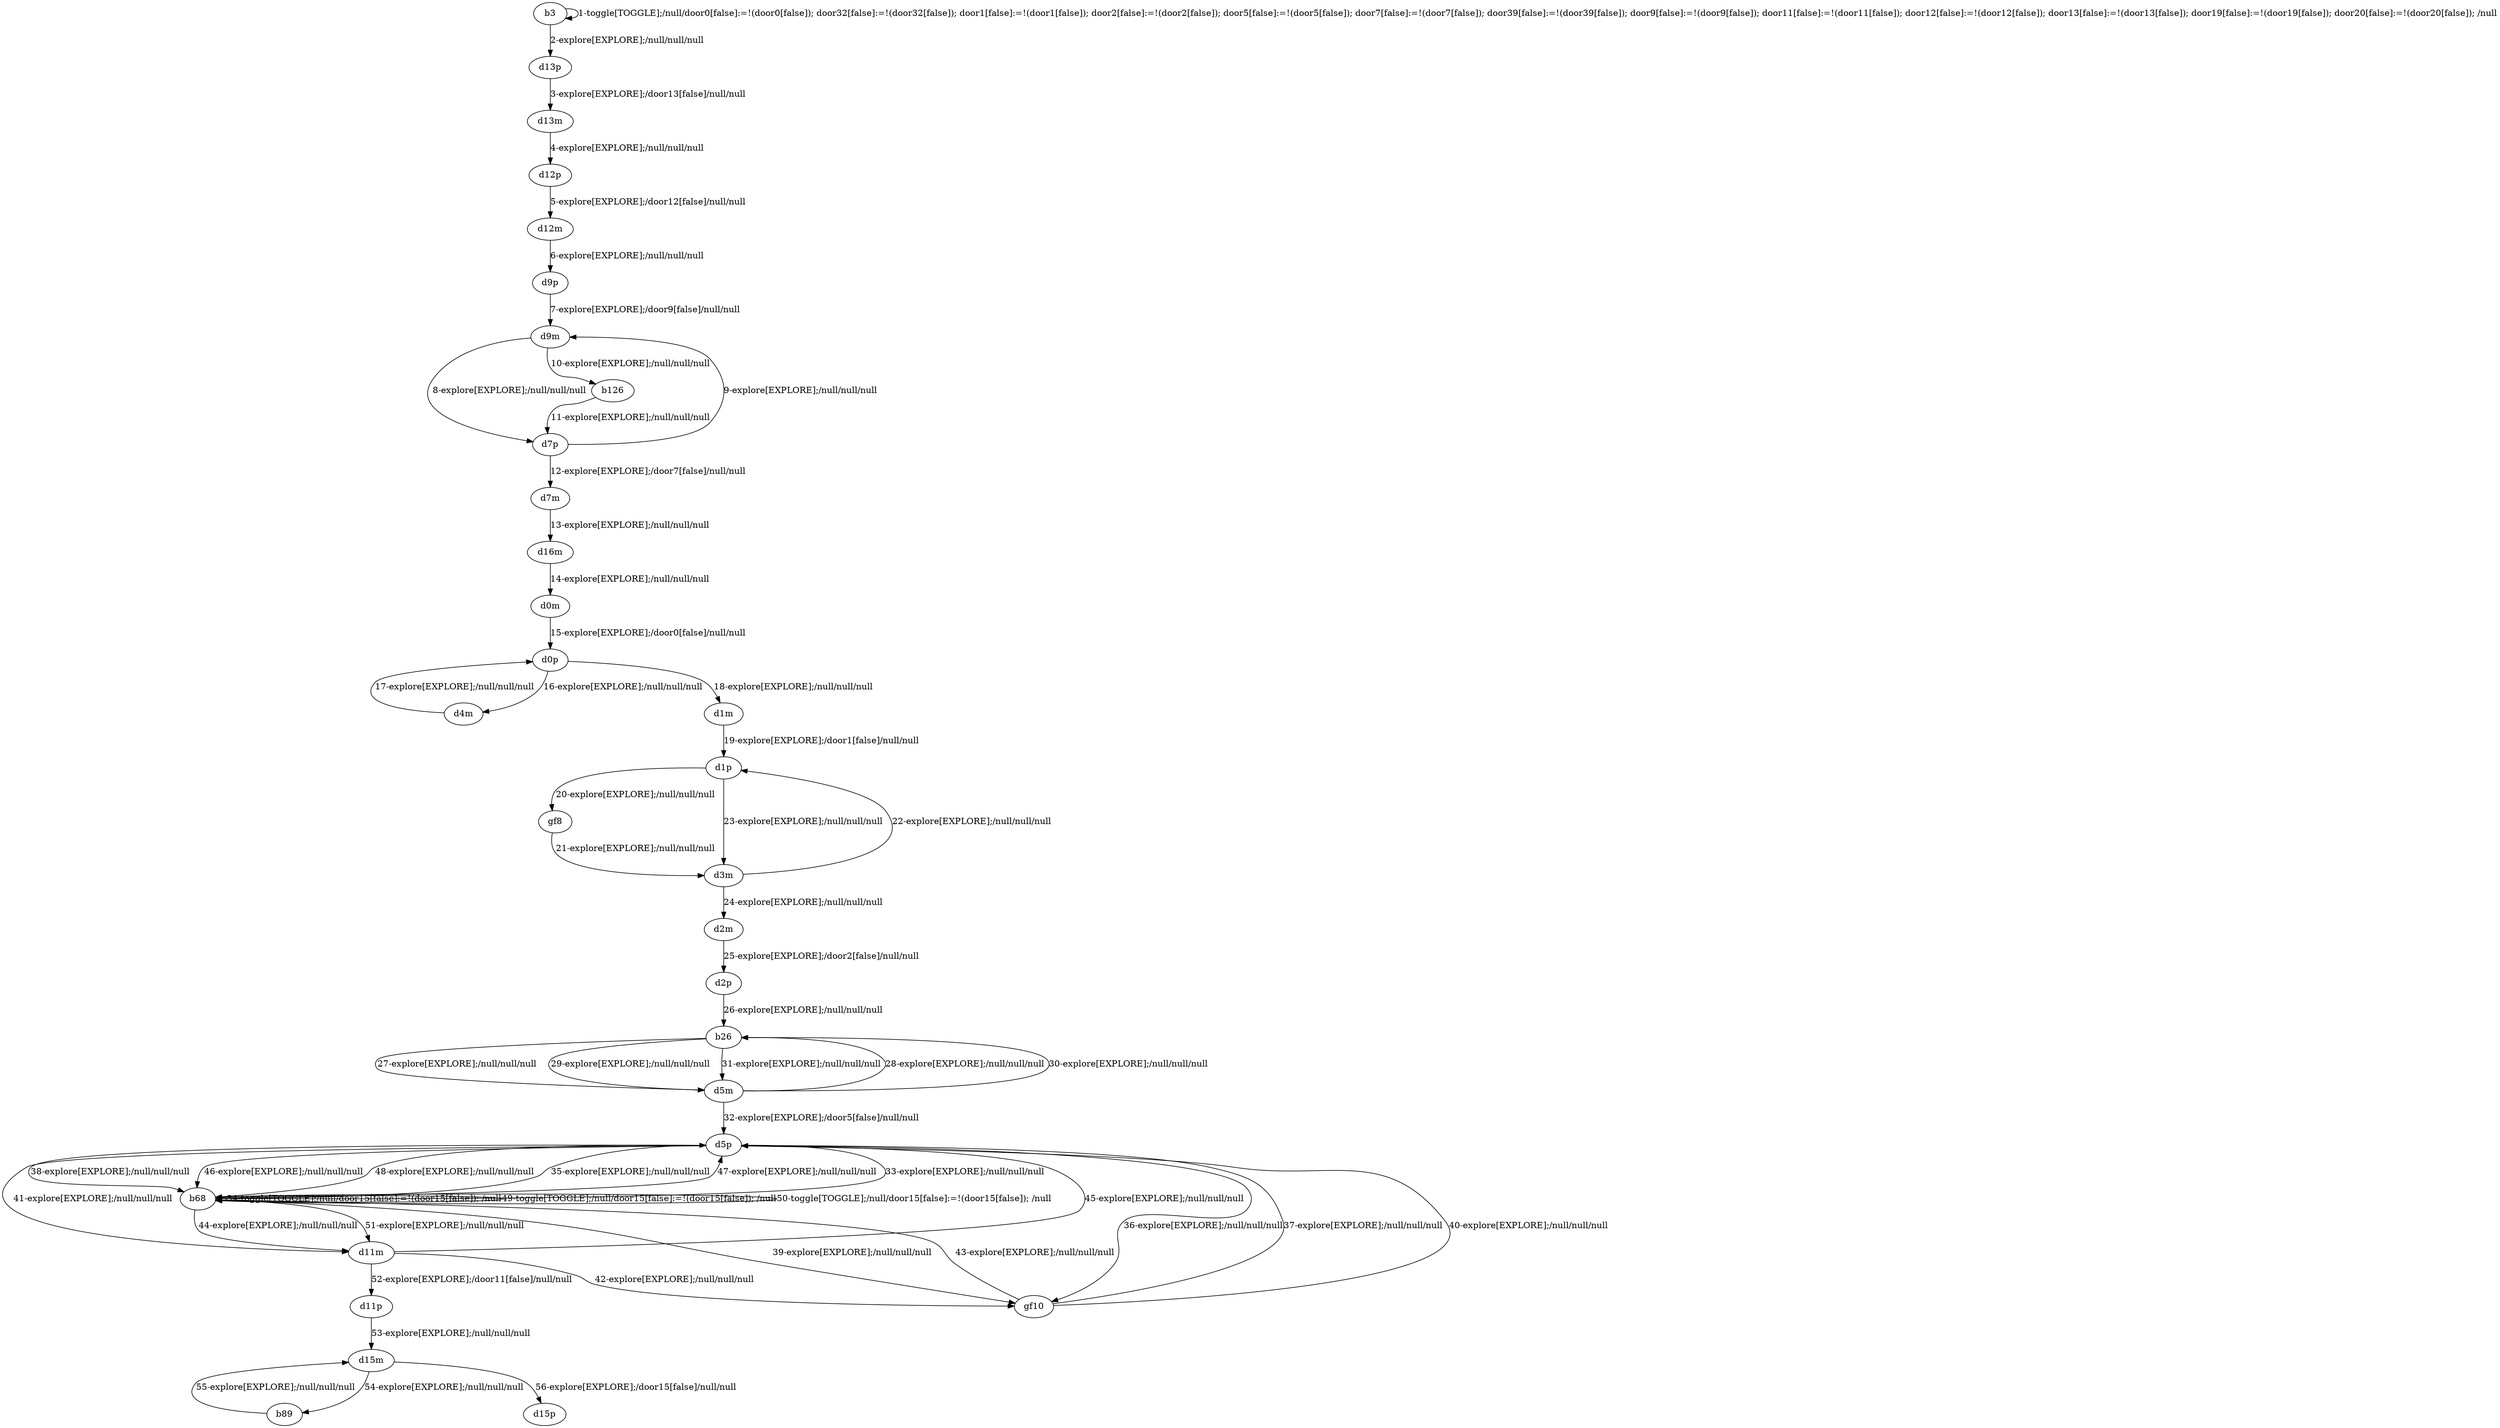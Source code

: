 # Total number of goals covered by this test: 1
# d15m --> d15p

digraph g {
"b3" -> "b3" [label = "1-toggle[TOGGLE];/null/door0[false]:=!(door0[false]); door32[false]:=!(door32[false]); door1[false]:=!(door1[false]); door2[false]:=!(door2[false]); door5[false]:=!(door5[false]); door7[false]:=!(door7[false]); door39[false]:=!(door39[false]); door9[false]:=!(door9[false]); door11[false]:=!(door11[false]); door12[false]:=!(door12[false]); door13[false]:=!(door13[false]); door19[false]:=!(door19[false]); door20[false]:=!(door20[false]); /null"];
"b3" -> "d13p" [label = "2-explore[EXPLORE];/null/null/null"];
"d13p" -> "d13m" [label = "3-explore[EXPLORE];/door13[false]/null/null"];
"d13m" -> "d12p" [label = "4-explore[EXPLORE];/null/null/null"];
"d12p" -> "d12m" [label = "5-explore[EXPLORE];/door12[false]/null/null"];
"d12m" -> "d9p" [label = "6-explore[EXPLORE];/null/null/null"];
"d9p" -> "d9m" [label = "7-explore[EXPLORE];/door9[false]/null/null"];
"d9m" -> "d7p" [label = "8-explore[EXPLORE];/null/null/null"];
"d7p" -> "d9m" [label = "9-explore[EXPLORE];/null/null/null"];
"d9m" -> "b126" [label = "10-explore[EXPLORE];/null/null/null"];
"b126" -> "d7p" [label = "11-explore[EXPLORE];/null/null/null"];
"d7p" -> "d7m" [label = "12-explore[EXPLORE];/door7[false]/null/null"];
"d7m" -> "d16m" [label = "13-explore[EXPLORE];/null/null/null"];
"d16m" -> "d0m" [label = "14-explore[EXPLORE];/null/null/null"];
"d0m" -> "d0p" [label = "15-explore[EXPLORE];/door0[false]/null/null"];
"d0p" -> "d4m" [label = "16-explore[EXPLORE];/null/null/null"];
"d4m" -> "d0p" [label = "17-explore[EXPLORE];/null/null/null"];
"d0p" -> "d1m" [label = "18-explore[EXPLORE];/null/null/null"];
"d1m" -> "d1p" [label = "19-explore[EXPLORE];/door1[false]/null/null"];
"d1p" -> "gf8" [label = "20-explore[EXPLORE];/null/null/null"];
"gf8" -> "d3m" [label = "21-explore[EXPLORE];/null/null/null"];
"d3m" -> "d1p" [label = "22-explore[EXPLORE];/null/null/null"];
"d1p" -> "d3m" [label = "23-explore[EXPLORE];/null/null/null"];
"d3m" -> "d2m" [label = "24-explore[EXPLORE];/null/null/null"];
"d2m" -> "d2p" [label = "25-explore[EXPLORE];/door2[false]/null/null"];
"d2p" -> "b26" [label = "26-explore[EXPLORE];/null/null/null"];
"b26" -> "d5m" [label = "27-explore[EXPLORE];/null/null/null"];
"d5m" -> "b26" [label = "28-explore[EXPLORE];/null/null/null"];
"b26" -> "d5m" [label = "29-explore[EXPLORE];/null/null/null"];
"d5m" -> "b26" [label = "30-explore[EXPLORE];/null/null/null"];
"b26" -> "d5m" [label = "31-explore[EXPLORE];/null/null/null"];
"d5m" -> "d5p" [label = "32-explore[EXPLORE];/door5[false]/null/null"];
"d5p" -> "b68" [label = "33-explore[EXPLORE];/null/null/null"];
"b68" -> "b68" [label = "34-toggle[TOGGLE];/null/door15[false]:=!(door15[false]); /null"];
"b68" -> "d5p" [label = "35-explore[EXPLORE];/null/null/null"];
"d5p" -> "gf10" [label = "36-explore[EXPLORE];/null/null/null"];
"gf10" -> "d5p" [label = "37-explore[EXPLORE];/null/null/null"];
"d5p" -> "b68" [label = "38-explore[EXPLORE];/null/null/null"];
"b68" -> "gf10" [label = "39-explore[EXPLORE];/null/null/null"];
"gf10" -> "d5p" [label = "40-explore[EXPLORE];/null/null/null"];
"d5p" -> "d11m" [label = "41-explore[EXPLORE];/null/null/null"];
"d11m" -> "gf10" [label = "42-explore[EXPLORE];/null/null/null"];
"gf10" -> "b68" [label = "43-explore[EXPLORE];/null/null/null"];
"b68" -> "d11m" [label = "44-explore[EXPLORE];/null/null/null"];
"d11m" -> "d5p" [label = "45-explore[EXPLORE];/null/null/null"];
"d5p" -> "b68" [label = "46-explore[EXPLORE];/null/null/null"];
"b68" -> "d5p" [label = "47-explore[EXPLORE];/null/null/null"];
"d5p" -> "b68" [label = "48-explore[EXPLORE];/null/null/null"];
"b68" -> "b68" [label = "49-toggle[TOGGLE];/null/door15[false]:=!(door15[false]); /null"];
"b68" -> "b68" [label = "50-toggle[TOGGLE];/null/door15[false]:=!(door15[false]); /null"];
"b68" -> "d11m" [label = "51-explore[EXPLORE];/null/null/null"];
"d11m" -> "d11p" [label = "52-explore[EXPLORE];/door11[false]/null/null"];
"d11p" -> "d15m" [label = "53-explore[EXPLORE];/null/null/null"];
"d15m" -> "b89" [label = "54-explore[EXPLORE];/null/null/null"];
"b89" -> "d15m" [label = "55-explore[EXPLORE];/null/null/null"];
"d15m" -> "d15p" [label = "56-explore[EXPLORE];/door15[false]/null/null"];
}